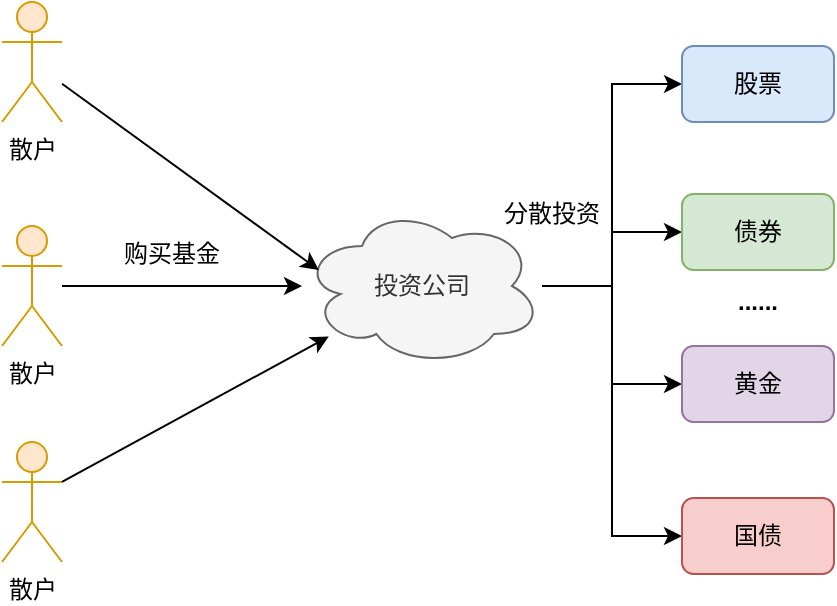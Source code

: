 <mxfile version="12.7.0" type="github">
  <diagram id="C5RBs43oDa-KdzZeNtuy" name="Page-1">
    <mxGraphModel dx="1422" dy="762" grid="1" gridSize="10" guides="1" tooltips="1" connect="1" arrows="1" fold="1" page="1" pageScale="1" pageWidth="827" pageHeight="1169" math="0" shadow="0">
      <root>
        <mxCell id="WIyWlLk6GJQsqaUBKTNV-0"/>
        <mxCell id="WIyWlLk6GJQsqaUBKTNV-1" parent="WIyWlLk6GJQsqaUBKTNV-0"/>
        <mxCell id="cTmuQcR7d0bJ-_1gW37k-0" value="散户" style="shape=umlActor;verticalLabelPosition=bottom;labelBackgroundColor=#ffffff;verticalAlign=top;html=1;outlineConnect=0;fillColor=#ffe6cc;strokeColor=#d79b00;" vertex="1" parent="WIyWlLk6GJQsqaUBKTNV-1">
          <mxGeometry x="205" y="200" width="30" height="60" as="geometry"/>
        </mxCell>
        <mxCell id="cTmuQcR7d0bJ-_1gW37k-14" style="edgeStyle=orthogonalEdgeStyle;rounded=0;orthogonalLoop=1;jettySize=auto;html=1;" edge="1" parent="WIyWlLk6GJQsqaUBKTNV-1" source="cTmuQcR7d0bJ-_1gW37k-7" target="cTmuQcR7d0bJ-_1gW37k-9">
          <mxGeometry relative="1" as="geometry"/>
        </mxCell>
        <mxCell id="cTmuQcR7d0bJ-_1gW37k-7" value="散户" style="shape=umlActor;verticalLabelPosition=bottom;labelBackgroundColor=#ffffff;verticalAlign=top;html=1;outlineConnect=0;fillColor=#ffe6cc;strokeColor=#d79b00;" vertex="1" parent="WIyWlLk6GJQsqaUBKTNV-1">
          <mxGeometry x="205" y="312" width="30" height="60" as="geometry"/>
        </mxCell>
        <mxCell id="cTmuQcR7d0bJ-_1gW37k-8" value="散户" style="shape=umlActor;verticalLabelPosition=bottom;labelBackgroundColor=#ffffff;verticalAlign=top;html=1;outlineConnect=0;fillColor=#ffe6cc;strokeColor=#d79b00;" vertex="1" parent="WIyWlLk6GJQsqaUBKTNV-1">
          <mxGeometry x="205" y="420" width="30" height="60" as="geometry"/>
        </mxCell>
        <mxCell id="cTmuQcR7d0bJ-_1gW37k-21" style="edgeStyle=orthogonalEdgeStyle;rounded=0;orthogonalLoop=1;jettySize=auto;html=1;entryX=0;entryY=0.5;entryDx=0;entryDy=0;" edge="1" parent="WIyWlLk6GJQsqaUBKTNV-1" source="cTmuQcR7d0bJ-_1gW37k-9" target="cTmuQcR7d0bJ-_1gW37k-17">
          <mxGeometry relative="1" as="geometry"/>
        </mxCell>
        <mxCell id="cTmuQcR7d0bJ-_1gW37k-22" style="edgeStyle=orthogonalEdgeStyle;rounded=0;orthogonalLoop=1;jettySize=auto;html=1;entryX=0;entryY=0.5;entryDx=0;entryDy=0;" edge="1" parent="WIyWlLk6GJQsqaUBKTNV-1" source="cTmuQcR7d0bJ-_1gW37k-9" target="cTmuQcR7d0bJ-_1gW37k-18">
          <mxGeometry relative="1" as="geometry"/>
        </mxCell>
        <mxCell id="cTmuQcR7d0bJ-_1gW37k-23" style="edgeStyle=orthogonalEdgeStyle;rounded=0;orthogonalLoop=1;jettySize=auto;html=1;entryX=0;entryY=0.5;entryDx=0;entryDy=0;" edge="1" parent="WIyWlLk6GJQsqaUBKTNV-1" source="cTmuQcR7d0bJ-_1gW37k-9" target="cTmuQcR7d0bJ-_1gW37k-19">
          <mxGeometry relative="1" as="geometry"/>
        </mxCell>
        <mxCell id="cTmuQcR7d0bJ-_1gW37k-24" style="edgeStyle=orthogonalEdgeStyle;rounded=0;orthogonalLoop=1;jettySize=auto;html=1;entryX=0;entryY=0.5;entryDx=0;entryDy=0;" edge="1" parent="WIyWlLk6GJQsqaUBKTNV-1" source="cTmuQcR7d0bJ-_1gW37k-9" target="cTmuQcR7d0bJ-_1gW37k-20">
          <mxGeometry relative="1" as="geometry"/>
        </mxCell>
        <mxCell id="cTmuQcR7d0bJ-_1gW37k-9" value="投资公司" style="ellipse;shape=cloud;whiteSpace=wrap;html=1;fillColor=#f5f5f5;strokeColor=#666666;fontColor=#333333;" vertex="1" parent="WIyWlLk6GJQsqaUBKTNV-1">
          <mxGeometry x="355" y="302" width="120" height="80" as="geometry"/>
        </mxCell>
        <mxCell id="cTmuQcR7d0bJ-_1gW37k-10" value="" style="endArrow=classic;html=1;entryX=0.07;entryY=0.4;entryDx=0;entryDy=0;entryPerimeter=0;" edge="1" parent="WIyWlLk6GJQsqaUBKTNV-1" source="cTmuQcR7d0bJ-_1gW37k-0" target="cTmuQcR7d0bJ-_1gW37k-9">
          <mxGeometry width="50" height="50" relative="1" as="geometry">
            <mxPoint x="205" y="570" as="sourcePoint"/>
            <mxPoint x="255" y="520" as="targetPoint"/>
          </mxGeometry>
        </mxCell>
        <mxCell id="cTmuQcR7d0bJ-_1gW37k-16" value="" style="endArrow=classic;html=1;exitX=1;exitY=0.333;exitDx=0;exitDy=0;exitPerimeter=0;" edge="1" parent="WIyWlLk6GJQsqaUBKTNV-1" source="cTmuQcR7d0bJ-_1gW37k-8" target="cTmuQcR7d0bJ-_1gW37k-9">
          <mxGeometry width="50" height="50" relative="1" as="geometry">
            <mxPoint x="345" y="530" as="sourcePoint"/>
            <mxPoint x="395" y="480" as="targetPoint"/>
          </mxGeometry>
        </mxCell>
        <mxCell id="cTmuQcR7d0bJ-_1gW37k-17" value="股票" style="rounded=1;whiteSpace=wrap;html=1;fillColor=#dae8fc;strokeColor=#6c8ebf;" vertex="1" parent="WIyWlLk6GJQsqaUBKTNV-1">
          <mxGeometry x="545" y="222" width="76" height="38" as="geometry"/>
        </mxCell>
        <mxCell id="cTmuQcR7d0bJ-_1gW37k-18" value="债券" style="rounded=1;whiteSpace=wrap;html=1;fillColor=#d5e8d4;strokeColor=#82b366;" vertex="1" parent="WIyWlLk6GJQsqaUBKTNV-1">
          <mxGeometry x="545" y="296" width="76" height="38" as="geometry"/>
        </mxCell>
        <mxCell id="cTmuQcR7d0bJ-_1gW37k-19" value="黄金" style="rounded=1;whiteSpace=wrap;html=1;fillColor=#e1d5e7;strokeColor=#9673a6;" vertex="1" parent="WIyWlLk6GJQsqaUBKTNV-1">
          <mxGeometry x="545" y="372" width="76" height="38" as="geometry"/>
        </mxCell>
        <mxCell id="cTmuQcR7d0bJ-_1gW37k-20" value="国债" style="rounded=1;whiteSpace=wrap;html=1;fillColor=#f8cecc;strokeColor=#b85450;" vertex="1" parent="WIyWlLk6GJQsqaUBKTNV-1">
          <mxGeometry x="545" y="448" width="76" height="38" as="geometry"/>
        </mxCell>
        <mxCell id="cTmuQcR7d0bJ-_1gW37k-25" value="分散投资" style="text;html=1;strokeColor=none;fillColor=none;align=center;verticalAlign=middle;whiteSpace=wrap;rounded=0;" vertex="1" parent="WIyWlLk6GJQsqaUBKTNV-1">
          <mxGeometry x="450" y="296" width="60" height="20" as="geometry"/>
        </mxCell>
        <mxCell id="cTmuQcR7d0bJ-_1gW37k-26" value="&lt;b&gt;......&lt;/b&gt;" style="text;html=1;strokeColor=none;fillColor=none;align=center;verticalAlign=middle;whiteSpace=wrap;rounded=0;" vertex="1" parent="WIyWlLk6GJQsqaUBKTNV-1">
          <mxGeometry x="563" y="340" width="40" height="20" as="geometry"/>
        </mxCell>
        <mxCell id="cTmuQcR7d0bJ-_1gW37k-27" value="购买基金" style="text;html=1;strokeColor=none;fillColor=none;align=center;verticalAlign=middle;whiteSpace=wrap;rounded=0;" vertex="1" parent="WIyWlLk6GJQsqaUBKTNV-1">
          <mxGeometry x="260" y="316" width="60" height="20" as="geometry"/>
        </mxCell>
      </root>
    </mxGraphModel>
  </diagram>
</mxfile>
